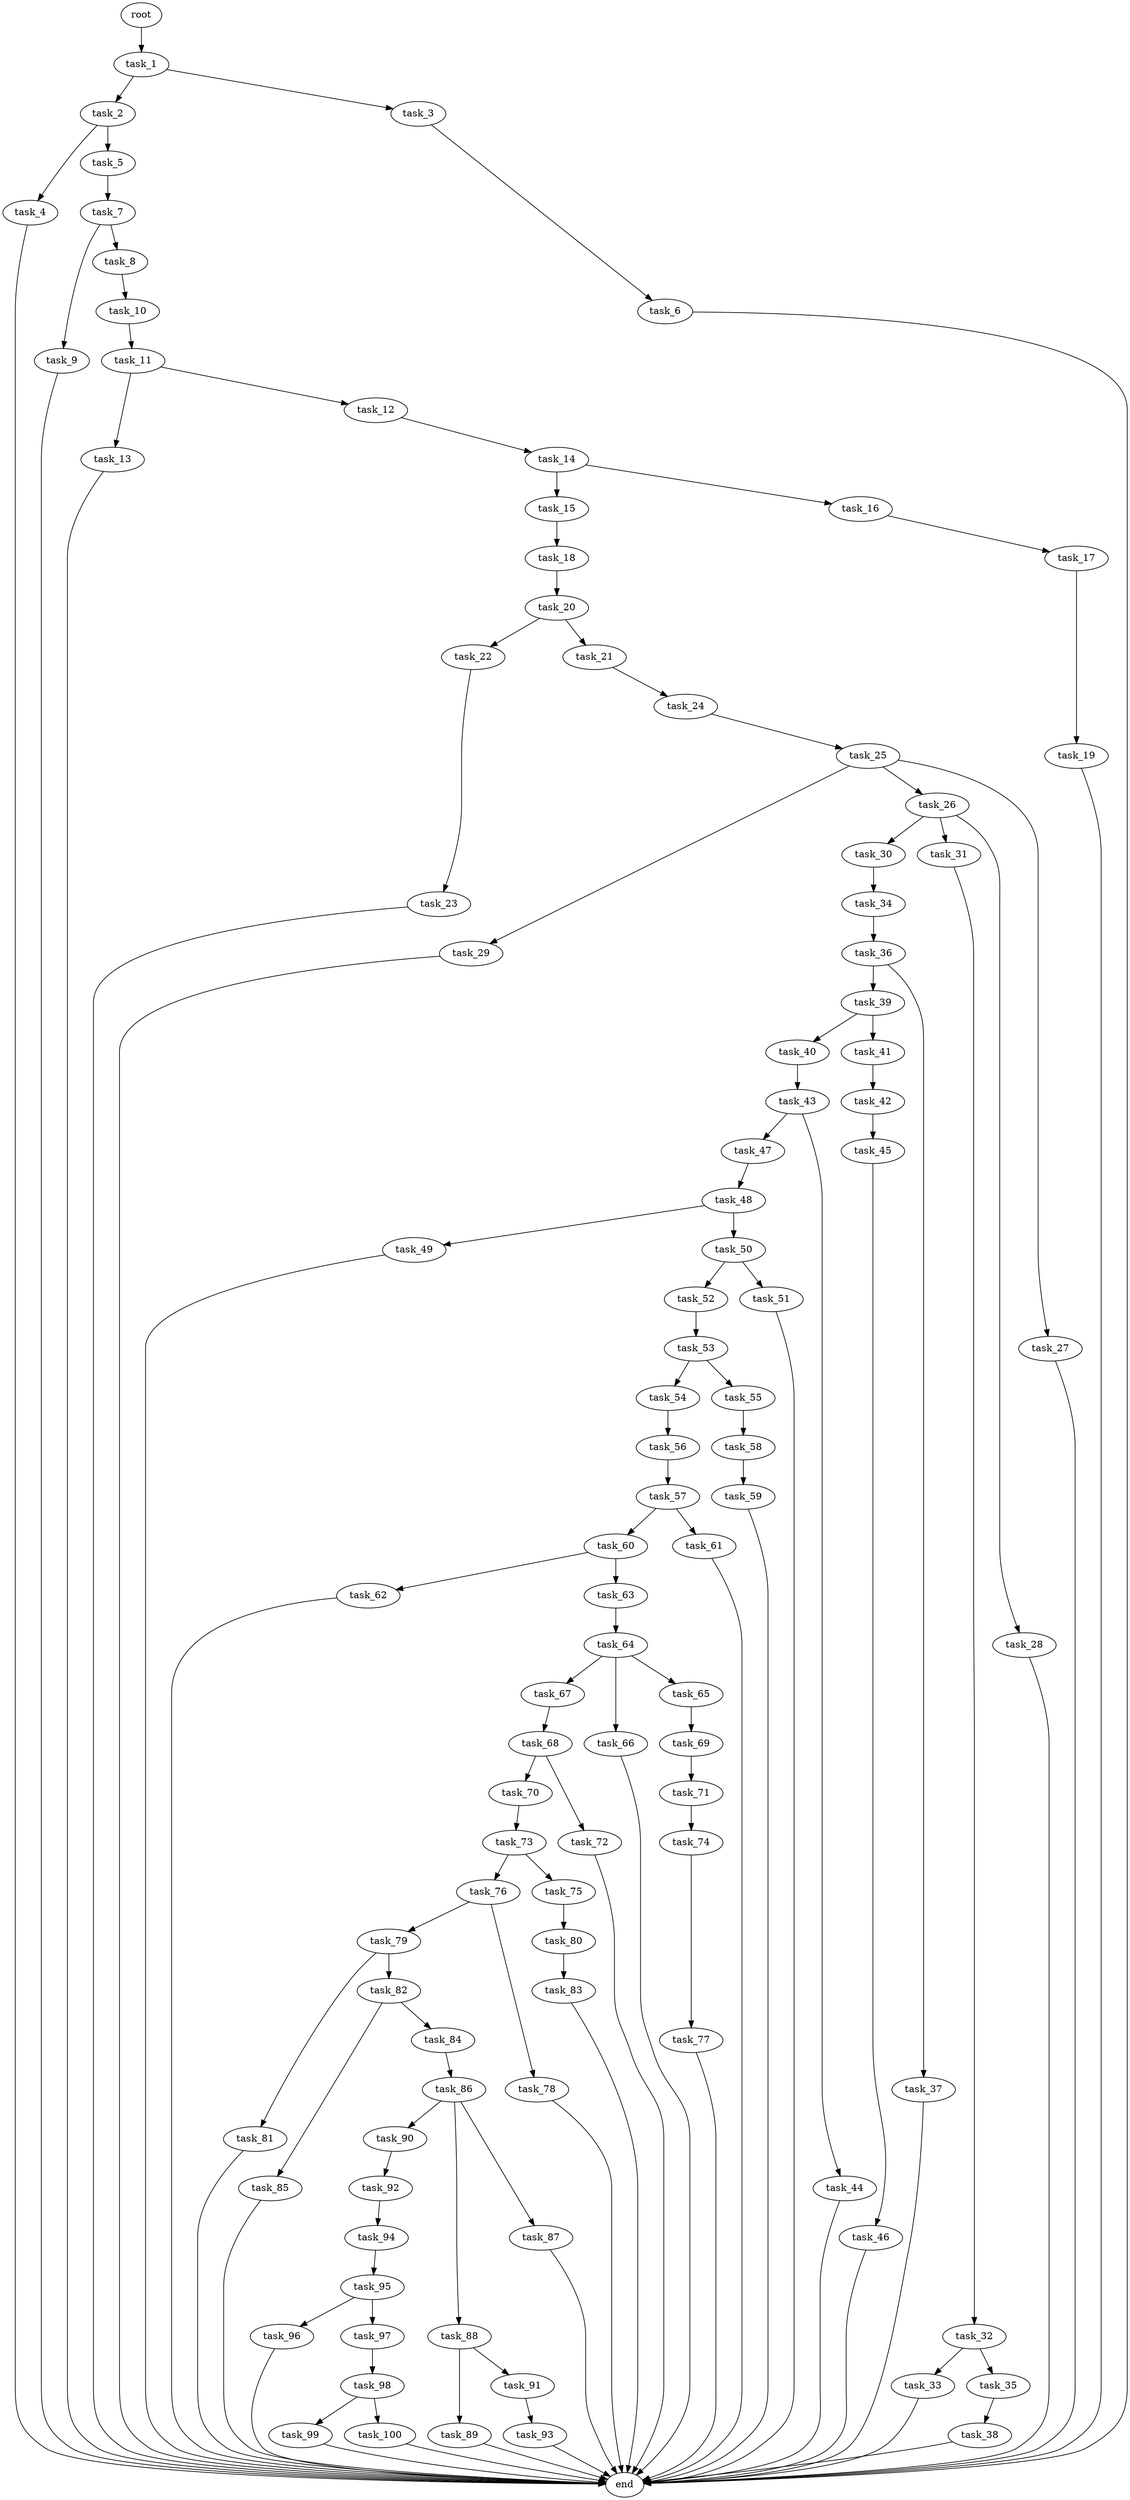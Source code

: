 digraph G {
  task_15 [size="3.418499e+11"];
  task_77 [size="8.007610e+11"];
  task_62 [size="1.421317e+11"];
  task_59 [size="5.368459e+11"];
  task_20 [size="6.280645e+11"];
  task_17 [size="2.346300e+11"];
  task_89 [size="6.493272e+11"];
  task_24 [size="4.643714e+11"];
  task_92 [size="6.724607e+11"];
  task_85 [size="5.641881e+10"];
  task_23 [size="7.127212e+11"];
  task_73 [size="6.067803e+09"];
  task_63 [size="9.355879e+11"];
  task_45 [size="6.068041e+11"];
  task_11 [size="2.573324e+10"];
  task_13 [size="6.765318e+11"];
  task_54 [size="3.970546e+11"];
  task_58 [size="8.597634e+11"];
  task_55 [size="1.231451e+11"];
  task_60 [size="7.577575e+11"];
  task_61 [size="6.923562e+10"];
  task_56 [size="3.904486e+11"];
  task_16 [size="7.556845e+11"];
  task_30 [size="9.239985e+11"];
  task_76 [size="5.742200e+11"];
  task_74 [size="5.743094e+11"];
  task_47 [size="8.925075e+10"];
  task_81 [size="4.261120e+11"];
  task_34 [size="9.899684e+10"];
  task_25 [size="2.610550e+11"];
  task_44 [size="1.380847e+11"];
  task_67 [size="6.029650e+11"];
  task_29 [size="3.067436e+10"];
  end [size="0.000000e+00"];
  task_66 [size="5.729618e+10"];
  task_2 [size="5.533140e+11"];
  task_4 [size="9.146511e+11"];
  task_86 [size="3.986176e+11"];
  task_64 [size="3.377835e+11"];
  task_36 [size="7.941166e+11"];
  task_71 [size="8.970465e+11"];
  task_94 [size="9.355554e+11"];
  task_95 [size="9.243834e+10"];
  task_96 [size="4.322058e+11"];
  task_48 [size="2.751990e+11"];
  task_53 [size="3.382177e+11"];
  task_5 [size="7.111409e+11"];
  task_79 [size="4.467176e+11"];
  task_52 [size="3.561889e+11"];
  task_31 [size="7.987134e+11"];
  task_1 [size="5.520599e+11"];
  task_82 [size="3.425343e+11"];
  task_19 [size="8.843606e+11"];
  task_40 [size="6.092550e+11"];
  task_57 [size="8.970546e+11"];
  task_83 [size="4.110461e+10"];
  task_6 [size="9.658190e+11"];
  task_80 [size="7.291322e+11"];
  task_22 [size="4.129275e+11"];
  task_99 [size="1.630928e+11"];
  task_100 [size="2.504875e+10"];
  task_84 [size="8.312671e+11"];
  task_90 [size="9.026422e+11"];
  task_49 [size="5.916919e+11"];
  task_3 [size="1.538101e+11"];
  task_14 [size="3.198268e+11"];
  task_18 [size="5.066001e+11"];
  task_42 [size="3.280396e+11"];
  task_10 [size="1.959749e+11"];
  task_70 [size="2.590497e+11"];
  task_78 [size="1.037853e+11"];
  task_50 [size="4.507729e+11"];
  task_21 [size="5.147254e+11"];
  task_32 [size="7.855541e+11"];
  task_51 [size="3.936061e+11"];
  task_46 [size="4.862860e+11"];
  task_12 [size="2.760498e+11"];
  task_9 [size="8.851809e+11"];
  task_93 [size="8.080389e+11"];
  task_43 [size="5.692049e+11"];
  task_26 [size="6.594285e+11"];
  task_41 [size="8.534876e+09"];
  task_27 [size="6.700577e+11"];
  task_68 [size="9.365485e+11"];
  task_65 [size="7.260071e+11"];
  task_39 [size="2.925976e+11"];
  task_38 [size="6.380628e+11"];
  task_72 [size="3.026988e+11"];
  task_98 [size="4.220961e+11"];
  task_28 [size="7.706397e+10"];
  task_69 [size="8.479154e+11"];
  task_88 [size="4.115700e+11"];
  task_91 [size="6.591346e+11"];
  task_8 [size="4.718442e+11"];
  task_75 [size="2.016970e+10"];
  task_33 [size="1.165343e+11"];
  root [size="0.000000e+00"];
  task_7 [size="3.409618e+11"];
  task_87 [size="3.071389e+11"];
  task_35 [size="9.027071e+11"];
  task_97 [size="9.120788e+11"];
  task_37 [size="4.700745e+11"];

  task_15 -> task_18 [size="5.066001e+08"];
  task_77 -> end [size="1.000000e-12"];
  task_62 -> end [size="1.000000e-12"];
  task_59 -> end [size="1.000000e-12"];
  task_20 -> task_22 [size="4.129275e+08"];
  task_20 -> task_21 [size="5.147254e+08"];
  task_17 -> task_19 [size="8.843606e+08"];
  task_89 -> end [size="1.000000e-12"];
  task_24 -> task_25 [size="2.610550e+08"];
  task_92 -> task_94 [size="9.355554e+08"];
  task_85 -> end [size="1.000000e-12"];
  task_23 -> end [size="1.000000e-12"];
  task_73 -> task_75 [size="2.016970e+07"];
  task_73 -> task_76 [size="5.742200e+08"];
  task_63 -> task_64 [size="3.377835e+08"];
  task_45 -> task_46 [size="4.862860e+08"];
  task_11 -> task_12 [size="2.760498e+08"];
  task_11 -> task_13 [size="6.765318e+08"];
  task_13 -> end [size="1.000000e-12"];
  task_54 -> task_56 [size="3.904486e+08"];
  task_58 -> task_59 [size="5.368459e+08"];
  task_55 -> task_58 [size="8.597634e+08"];
  task_60 -> task_63 [size="9.355879e+08"];
  task_60 -> task_62 [size="1.421317e+08"];
  task_61 -> end [size="1.000000e-12"];
  task_56 -> task_57 [size="8.970546e+08"];
  task_16 -> task_17 [size="2.346300e+08"];
  task_30 -> task_34 [size="9.899684e+07"];
  task_76 -> task_78 [size="1.037853e+08"];
  task_76 -> task_79 [size="4.467176e+08"];
  task_74 -> task_77 [size="8.007610e+08"];
  task_47 -> task_48 [size="2.751990e+08"];
  task_81 -> end [size="1.000000e-12"];
  task_34 -> task_36 [size="7.941166e+08"];
  task_25 -> task_29 [size="3.067436e+07"];
  task_25 -> task_27 [size="6.700577e+08"];
  task_25 -> task_26 [size="6.594285e+08"];
  task_44 -> end [size="1.000000e-12"];
  task_67 -> task_68 [size="9.365485e+08"];
  task_29 -> end [size="1.000000e-12"];
  task_66 -> end [size="1.000000e-12"];
  task_2 -> task_4 [size="9.146511e+08"];
  task_2 -> task_5 [size="7.111409e+08"];
  task_4 -> end [size="1.000000e-12"];
  task_86 -> task_88 [size="4.115700e+08"];
  task_86 -> task_87 [size="3.071389e+08"];
  task_86 -> task_90 [size="9.026422e+08"];
  task_64 -> task_65 [size="7.260071e+08"];
  task_64 -> task_66 [size="5.729618e+07"];
  task_64 -> task_67 [size="6.029650e+08"];
  task_36 -> task_37 [size="4.700745e+08"];
  task_36 -> task_39 [size="2.925976e+08"];
  task_71 -> task_74 [size="5.743094e+08"];
  task_94 -> task_95 [size="9.243834e+07"];
  task_95 -> task_96 [size="4.322058e+08"];
  task_95 -> task_97 [size="9.120788e+08"];
  task_96 -> end [size="1.000000e-12"];
  task_48 -> task_50 [size="4.507729e+08"];
  task_48 -> task_49 [size="5.916919e+08"];
  task_53 -> task_55 [size="1.231451e+08"];
  task_53 -> task_54 [size="3.970546e+08"];
  task_5 -> task_7 [size="3.409618e+08"];
  task_79 -> task_81 [size="4.261120e+08"];
  task_79 -> task_82 [size="3.425343e+08"];
  task_52 -> task_53 [size="3.382177e+08"];
  task_31 -> task_32 [size="7.855541e+08"];
  task_1 -> task_2 [size="5.533140e+08"];
  task_1 -> task_3 [size="1.538101e+08"];
  task_82 -> task_85 [size="5.641881e+07"];
  task_82 -> task_84 [size="8.312671e+08"];
  task_19 -> end [size="1.000000e-12"];
  task_40 -> task_43 [size="5.692049e+08"];
  task_57 -> task_61 [size="6.923562e+07"];
  task_57 -> task_60 [size="7.577575e+08"];
  task_83 -> end [size="1.000000e-12"];
  task_6 -> end [size="1.000000e-12"];
  task_80 -> task_83 [size="4.110461e+07"];
  task_22 -> task_23 [size="7.127212e+08"];
  task_99 -> end [size="1.000000e-12"];
  task_100 -> end [size="1.000000e-12"];
  task_84 -> task_86 [size="3.986176e+08"];
  task_90 -> task_92 [size="6.724607e+08"];
  task_49 -> end [size="1.000000e-12"];
  task_3 -> task_6 [size="9.658190e+08"];
  task_14 -> task_16 [size="7.556845e+08"];
  task_14 -> task_15 [size="3.418499e+08"];
  task_18 -> task_20 [size="6.280645e+08"];
  task_42 -> task_45 [size="6.068041e+08"];
  task_10 -> task_11 [size="2.573324e+07"];
  task_70 -> task_73 [size="6.067803e+06"];
  task_78 -> end [size="1.000000e-12"];
  task_50 -> task_52 [size="3.561889e+08"];
  task_50 -> task_51 [size="3.936061e+08"];
  task_21 -> task_24 [size="4.643714e+08"];
  task_32 -> task_35 [size="9.027071e+08"];
  task_32 -> task_33 [size="1.165343e+08"];
  task_51 -> end [size="1.000000e-12"];
  task_46 -> end [size="1.000000e-12"];
  task_12 -> task_14 [size="3.198268e+08"];
  task_9 -> end [size="1.000000e-12"];
  task_93 -> end [size="1.000000e-12"];
  task_43 -> task_44 [size="1.380847e+08"];
  task_43 -> task_47 [size="8.925075e+07"];
  task_26 -> task_30 [size="9.239985e+08"];
  task_26 -> task_28 [size="7.706397e+07"];
  task_26 -> task_31 [size="7.987134e+08"];
  task_41 -> task_42 [size="3.280396e+08"];
  task_27 -> end [size="1.000000e-12"];
  task_68 -> task_70 [size="2.590497e+08"];
  task_68 -> task_72 [size="3.026988e+08"];
  task_65 -> task_69 [size="8.479154e+08"];
  task_39 -> task_41 [size="8.534876e+06"];
  task_39 -> task_40 [size="6.092550e+08"];
  task_38 -> end [size="1.000000e-12"];
  task_72 -> end [size="1.000000e-12"];
  task_98 -> task_99 [size="1.630928e+08"];
  task_98 -> task_100 [size="2.504875e+07"];
  task_28 -> end [size="1.000000e-12"];
  task_69 -> task_71 [size="8.970465e+08"];
  task_88 -> task_91 [size="6.591346e+08"];
  task_88 -> task_89 [size="6.493272e+08"];
  task_91 -> task_93 [size="8.080389e+08"];
  task_8 -> task_10 [size="1.959749e+08"];
  task_75 -> task_80 [size="7.291322e+08"];
  task_33 -> end [size="1.000000e-12"];
  root -> task_1 [size="1.000000e-12"];
  task_7 -> task_9 [size="8.851809e+08"];
  task_7 -> task_8 [size="4.718442e+08"];
  task_87 -> end [size="1.000000e-12"];
  task_35 -> task_38 [size="6.380628e+08"];
  task_97 -> task_98 [size="4.220961e+08"];
  task_37 -> end [size="1.000000e-12"];
}

